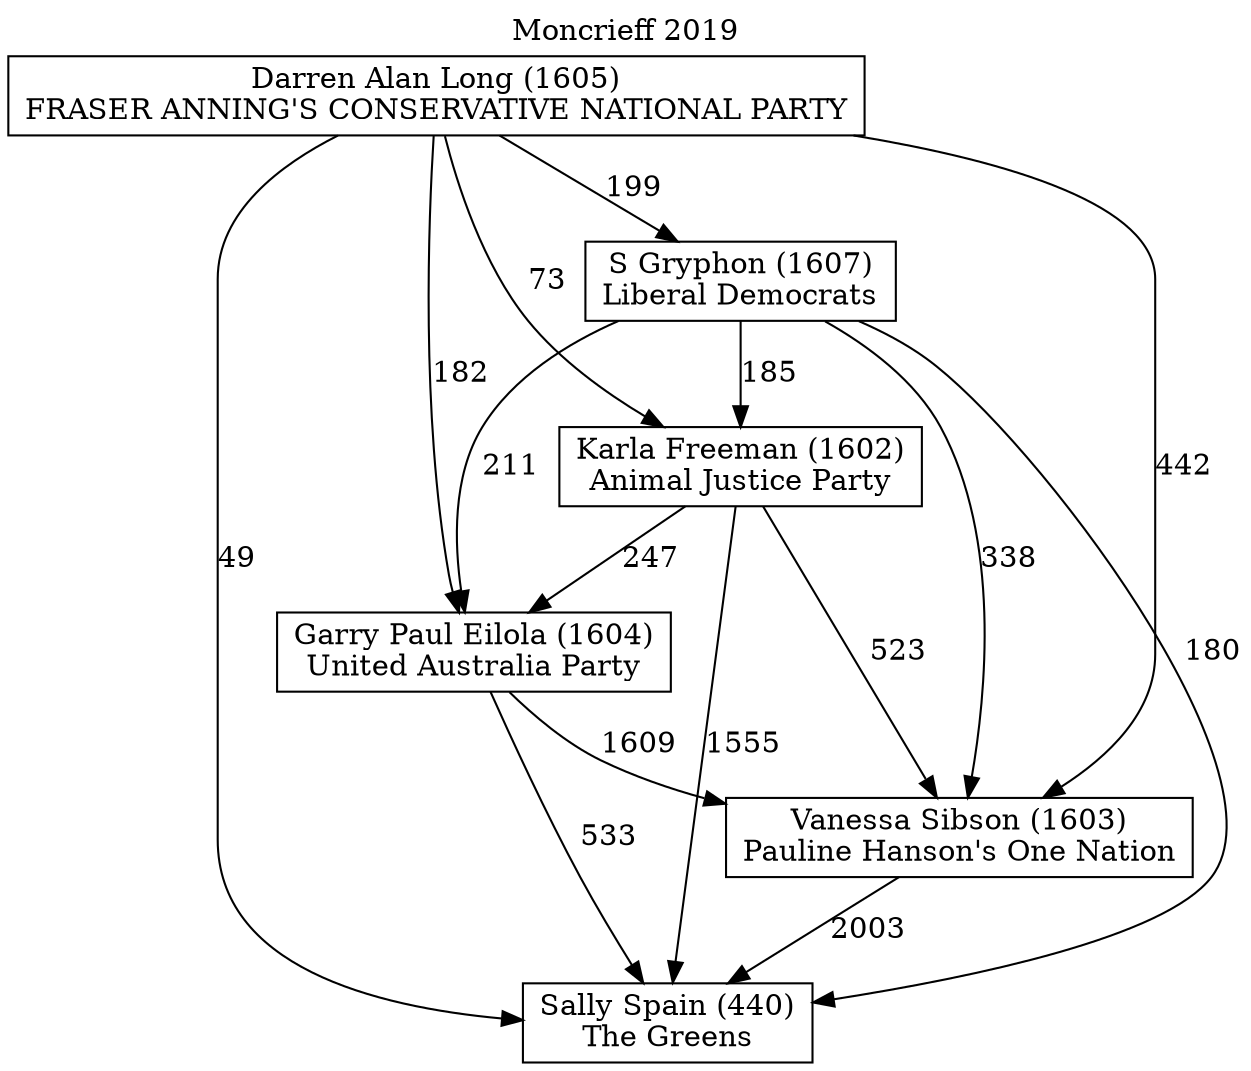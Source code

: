 // House preference flow
digraph "Sally Spain (440)_Moncrieff_2019" {
	graph [label="Moncrieff 2019" labelloc=t mclimit=10]
	node [shape=box]
	"Darren Alan Long (1605)" [label="Darren Alan Long (1605)
FRASER ANNING'S CONSERVATIVE NATIONAL PARTY"]
	"Garry Paul Eilola (1604)" [label="Garry Paul Eilola (1604)
United Australia Party"]
	"Karla Freeman (1602)" [label="Karla Freeman (1602)
Animal Justice Party"]
	"S Gryphon (1607)" [label="S Gryphon (1607)
Liberal Democrats"]
	"Sally Spain (440)" [label="Sally Spain (440)
The Greens"]
	"Vanessa Sibson (1603)" [label="Vanessa Sibson (1603)
Pauline Hanson's One Nation"]
	"Darren Alan Long (1605)" -> "Garry Paul Eilola (1604)" [label=182]
	"Darren Alan Long (1605)" -> "Karla Freeman (1602)" [label=73]
	"Darren Alan Long (1605)" -> "S Gryphon (1607)" [label=199]
	"Darren Alan Long (1605)" -> "Sally Spain (440)" [label=49]
	"Darren Alan Long (1605)" -> "Vanessa Sibson (1603)" [label=442]
	"Garry Paul Eilola (1604)" -> "Sally Spain (440)" [label=533]
	"Garry Paul Eilola (1604)" -> "Vanessa Sibson (1603)" [label=1609]
	"Karla Freeman (1602)" -> "Garry Paul Eilola (1604)" [label=247]
	"Karla Freeman (1602)" -> "Sally Spain (440)" [label=1555]
	"Karla Freeman (1602)" -> "Vanessa Sibson (1603)" [label=523]
	"S Gryphon (1607)" -> "Garry Paul Eilola (1604)" [label=211]
	"S Gryphon (1607)" -> "Karla Freeman (1602)" [label=185]
	"S Gryphon (1607)" -> "Sally Spain (440)" [label=180]
	"S Gryphon (1607)" -> "Vanessa Sibson (1603)" [label=338]
	"Vanessa Sibson (1603)" -> "Sally Spain (440)" [label=2003]
}
